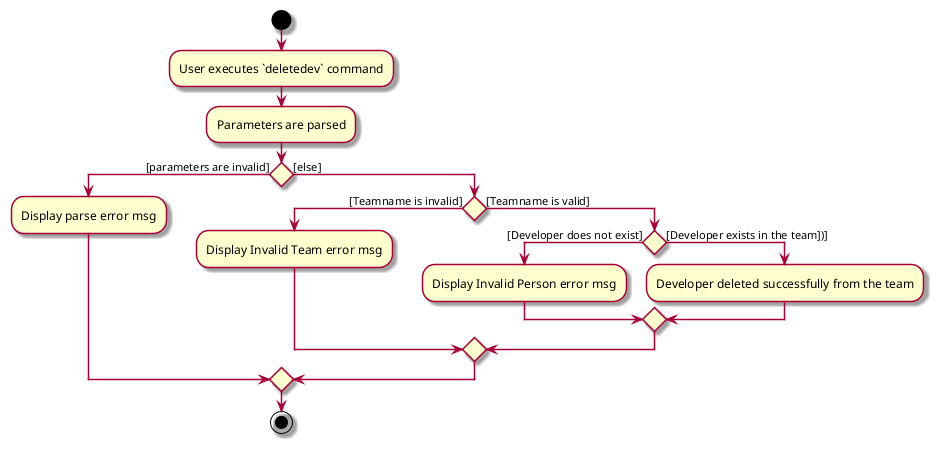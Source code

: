 @startuml
skin rose

start
:User executes `deletedev` command;
:Parameters are parsed;
if() then ([parameters are invalid])
    :Display parse error msg;
    else([else])
    if() then ([Teamname is invalid])
    :Display Invalid Team error msg;
        else([Teamname is valid])
        if() then ([Developer does not exist])
        :Display Invalid Person error msg;
            else([Developer exists in the team])])
            :Developer deleted successfully from the team;
            endif
        endif
    endif
stop
@enduml
